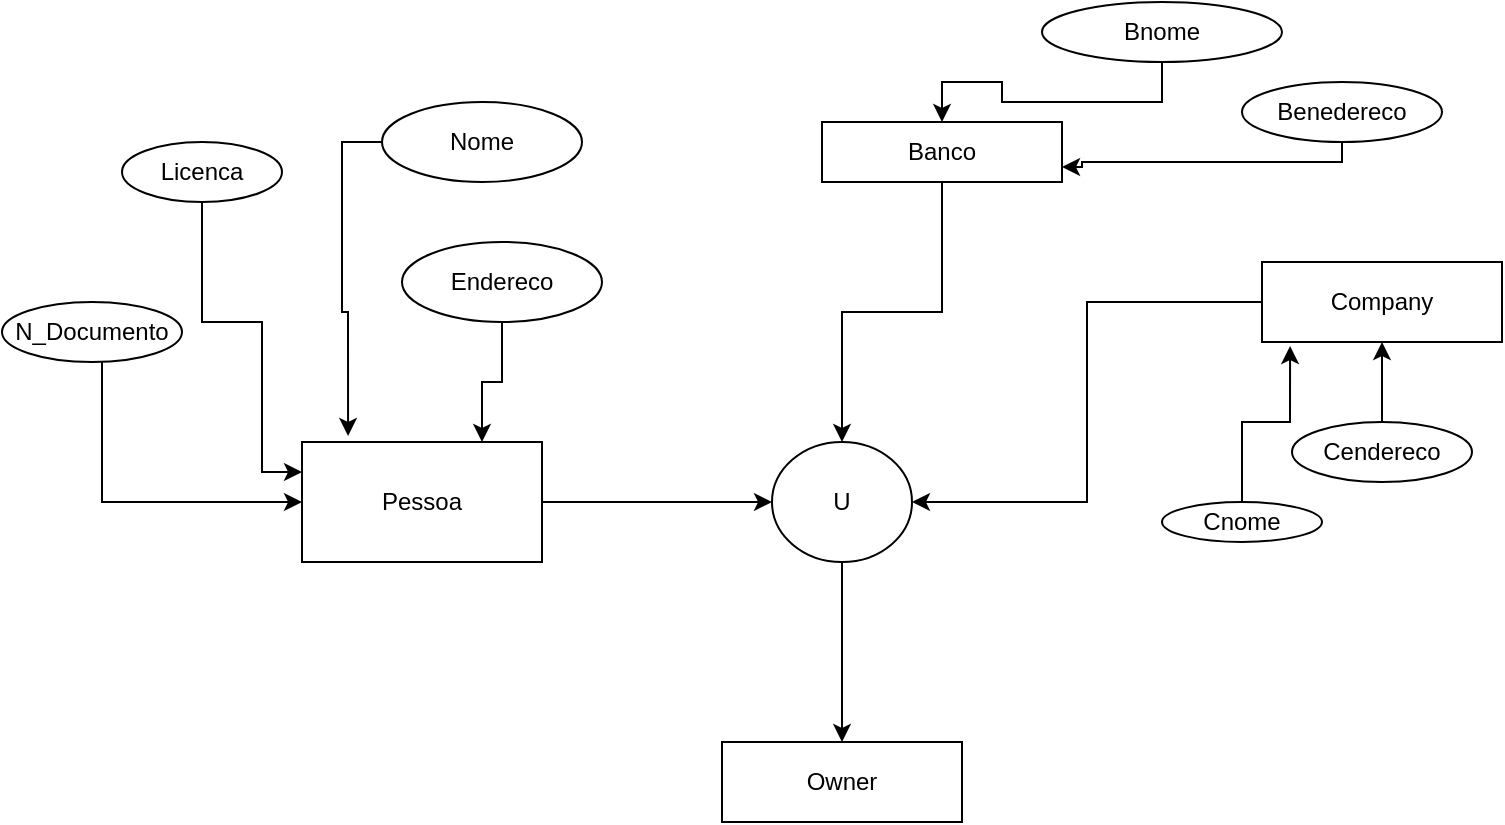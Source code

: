 <mxfile version="20.2.8" type="github"><diagram id="k0vYUQcQFOEQgg9M1zag" name="Página-1"><mxGraphModel dx="1695" dy="482" grid="1" gridSize="10" guides="1" tooltips="1" connect="1" arrows="1" fold="1" page="1" pageScale="1" pageWidth="827" pageHeight="1169" math="0" shadow="0"><root><mxCell id="0"/><mxCell id="1" parent="0"/><mxCell id="saW0nBwAoD7nXom2O2VV-9" style="edgeStyle=orthogonalEdgeStyle;rounded=0;orthogonalLoop=1;jettySize=auto;html=1;exitX=0;exitY=0.5;exitDx=0;exitDy=0;entryX=1;entryY=0.5;entryDx=0;entryDy=0;" edge="1" parent="1" source="saW0nBwAoD7nXom2O2VV-1" target="saW0nBwAoD7nXom2O2VV-5"><mxGeometry relative="1" as="geometry"/></mxCell><mxCell id="saW0nBwAoD7nXom2O2VV-1" value="Company" style="rounded=0;whiteSpace=wrap;html=1;" vertex="1" parent="1"><mxGeometry x="610" y="130" width="120" height="40" as="geometry"/></mxCell><mxCell id="saW0nBwAoD7nXom2O2VV-7" value="" style="edgeStyle=orthogonalEdgeStyle;rounded=0;orthogonalLoop=1;jettySize=auto;html=1;entryX=0;entryY=0.5;entryDx=0;entryDy=0;" edge="1" parent="1" source="saW0nBwAoD7nXom2O2VV-2" target="saW0nBwAoD7nXom2O2VV-5"><mxGeometry relative="1" as="geometry"><mxPoint x="350" y="250" as="targetPoint"/></mxGeometry></mxCell><mxCell id="saW0nBwAoD7nXom2O2VV-2" value="Pessoa" style="rounded=0;whiteSpace=wrap;html=1;" vertex="1" parent="1"><mxGeometry x="130" y="220" width="120" height="60" as="geometry"/></mxCell><mxCell id="saW0nBwAoD7nXom2O2VV-8" style="edgeStyle=orthogonalEdgeStyle;rounded=0;orthogonalLoop=1;jettySize=auto;html=1;entryX=0.5;entryY=0;entryDx=0;entryDy=0;" edge="1" parent="1" source="saW0nBwAoD7nXom2O2VV-4" target="saW0nBwAoD7nXom2O2VV-5"><mxGeometry relative="1" as="geometry"/></mxCell><mxCell id="saW0nBwAoD7nXom2O2VV-4" value="Banco" style="whiteSpace=wrap;html=1;" vertex="1" parent="1"><mxGeometry x="390" y="60" width="120" height="30" as="geometry"/></mxCell><mxCell id="saW0nBwAoD7nXom2O2VV-11" style="edgeStyle=orthogonalEdgeStyle;rounded=0;orthogonalLoop=1;jettySize=auto;html=1;entryX=0.5;entryY=0;entryDx=0;entryDy=0;" edge="1" parent="1" source="saW0nBwAoD7nXom2O2VV-5" target="saW0nBwAoD7nXom2O2VV-10"><mxGeometry relative="1" as="geometry"/></mxCell><mxCell id="saW0nBwAoD7nXom2O2VV-5" value="U" style="ellipse;whiteSpace=wrap;html=1;" vertex="1" parent="1"><mxGeometry x="365" y="220" width="70" height="60" as="geometry"/></mxCell><mxCell id="saW0nBwAoD7nXom2O2VV-10" value="Owner" style="whiteSpace=wrap;html=1;" vertex="1" parent="1"><mxGeometry x="340" y="370" width="120" height="40" as="geometry"/></mxCell><mxCell id="saW0nBwAoD7nXom2O2VV-17" style="edgeStyle=orthogonalEdgeStyle;rounded=0;orthogonalLoop=1;jettySize=auto;html=1;entryX=0;entryY=0.25;entryDx=0;entryDy=0;" edge="1" parent="1" source="saW0nBwAoD7nXom2O2VV-12" target="saW0nBwAoD7nXom2O2VV-2"><mxGeometry relative="1" as="geometry"><Array as="points"><mxPoint x="80" y="160"/><mxPoint x="110" y="160"/><mxPoint x="110" y="235"/></Array></mxGeometry></mxCell><mxCell id="saW0nBwAoD7nXom2O2VV-12" value="Licenca" style="ellipse;whiteSpace=wrap;html=1;" vertex="1" parent="1"><mxGeometry x="40" y="70" width="80" height="30" as="geometry"/></mxCell><mxCell id="saW0nBwAoD7nXom2O2VV-18" style="edgeStyle=orthogonalEdgeStyle;rounded=0;orthogonalLoop=1;jettySize=auto;html=1;exitX=0;exitY=0.5;exitDx=0;exitDy=0;entryX=0.192;entryY=-0.05;entryDx=0;entryDy=0;entryPerimeter=0;" edge="1" parent="1" source="saW0nBwAoD7nXom2O2VV-13" target="saW0nBwAoD7nXom2O2VV-2"><mxGeometry relative="1" as="geometry"/></mxCell><mxCell id="saW0nBwAoD7nXom2O2VV-13" value="Nome" style="ellipse;whiteSpace=wrap;html=1;" vertex="1" parent="1"><mxGeometry x="170" y="50" width="100" height="40" as="geometry"/></mxCell><mxCell id="saW0nBwAoD7nXom2O2VV-16" style="edgeStyle=orthogonalEdgeStyle;rounded=0;orthogonalLoop=1;jettySize=auto;html=1;entryX=0;entryY=0.5;entryDx=0;entryDy=0;" edge="1" parent="1" source="saW0nBwAoD7nXom2O2VV-14" target="saW0nBwAoD7nXom2O2VV-2"><mxGeometry relative="1" as="geometry"><Array as="points"><mxPoint x="30" y="250"/></Array></mxGeometry></mxCell><mxCell id="saW0nBwAoD7nXom2O2VV-14" value="N_Documento" style="ellipse;whiteSpace=wrap;html=1;" vertex="1" parent="1"><mxGeometry x="-20" y="150" width="90" height="30" as="geometry"/></mxCell><mxCell id="saW0nBwAoD7nXom2O2VV-19" style="edgeStyle=orthogonalEdgeStyle;rounded=0;orthogonalLoop=1;jettySize=auto;html=1;exitX=0.5;exitY=1;exitDx=0;exitDy=0;entryX=0.75;entryY=0;entryDx=0;entryDy=0;" edge="1" parent="1" source="saW0nBwAoD7nXom2O2VV-15" target="saW0nBwAoD7nXom2O2VV-2"><mxGeometry relative="1" as="geometry"><mxPoint x="220" y="210" as="targetPoint"/></mxGeometry></mxCell><mxCell id="saW0nBwAoD7nXom2O2VV-15" value="Endereco" style="ellipse;whiteSpace=wrap;html=1;" vertex="1" parent="1"><mxGeometry x="180" y="120" width="100" height="40" as="geometry"/></mxCell><mxCell id="saW0nBwAoD7nXom2O2VV-21" style="edgeStyle=orthogonalEdgeStyle;rounded=0;orthogonalLoop=1;jettySize=auto;html=1;entryX=0.5;entryY=0;entryDx=0;entryDy=0;" edge="1" parent="1" source="saW0nBwAoD7nXom2O2VV-20" target="saW0nBwAoD7nXom2O2VV-4"><mxGeometry relative="1" as="geometry"/></mxCell><mxCell id="saW0nBwAoD7nXom2O2VV-20" value="Bnome" style="ellipse;whiteSpace=wrap;html=1;" vertex="1" parent="1"><mxGeometry x="500" width="120" height="30" as="geometry"/></mxCell><mxCell id="saW0nBwAoD7nXom2O2VV-23" style="edgeStyle=orthogonalEdgeStyle;rounded=0;orthogonalLoop=1;jettySize=auto;html=1;entryX=1;entryY=0.75;entryDx=0;entryDy=0;" edge="1" parent="1" source="saW0nBwAoD7nXom2O2VV-22" target="saW0nBwAoD7nXom2O2VV-4"><mxGeometry relative="1" as="geometry"><Array as="points"><mxPoint x="650" y="80"/><mxPoint x="520" y="80"/><mxPoint x="520" y="83"/></Array></mxGeometry></mxCell><mxCell id="saW0nBwAoD7nXom2O2VV-22" value="Benedereco" style="ellipse;whiteSpace=wrap;html=1;" vertex="1" parent="1"><mxGeometry x="600" y="40" width="100" height="30" as="geometry"/></mxCell><mxCell id="saW0nBwAoD7nXom2O2VV-28" style="edgeStyle=orthogonalEdgeStyle;rounded=0;orthogonalLoop=1;jettySize=auto;html=1;exitX=0.5;exitY=0;exitDx=0;exitDy=0;entryX=0.5;entryY=1;entryDx=0;entryDy=0;" edge="1" parent="1" source="saW0nBwAoD7nXom2O2VV-24" target="saW0nBwAoD7nXom2O2VV-1"><mxGeometry relative="1" as="geometry"/></mxCell><mxCell id="saW0nBwAoD7nXom2O2VV-24" value="Cendereco" style="ellipse;whiteSpace=wrap;html=1;rounded=0;" vertex="1" parent="1"><mxGeometry x="625" y="210" width="90" height="30" as="geometry"/></mxCell><mxCell id="saW0nBwAoD7nXom2O2VV-27" style="edgeStyle=orthogonalEdgeStyle;rounded=0;orthogonalLoop=1;jettySize=auto;html=1;entryX=0.117;entryY=1.05;entryDx=0;entryDy=0;entryPerimeter=0;" edge="1" parent="1" source="saW0nBwAoD7nXom2O2VV-26" target="saW0nBwAoD7nXom2O2VV-1"><mxGeometry relative="1" as="geometry"/></mxCell><mxCell id="saW0nBwAoD7nXom2O2VV-26" value="Cnome" style="ellipse;whiteSpace=wrap;html=1;" vertex="1" parent="1"><mxGeometry x="560" y="250" width="80" height="20" as="geometry"/></mxCell></root></mxGraphModel></diagram></mxfile>